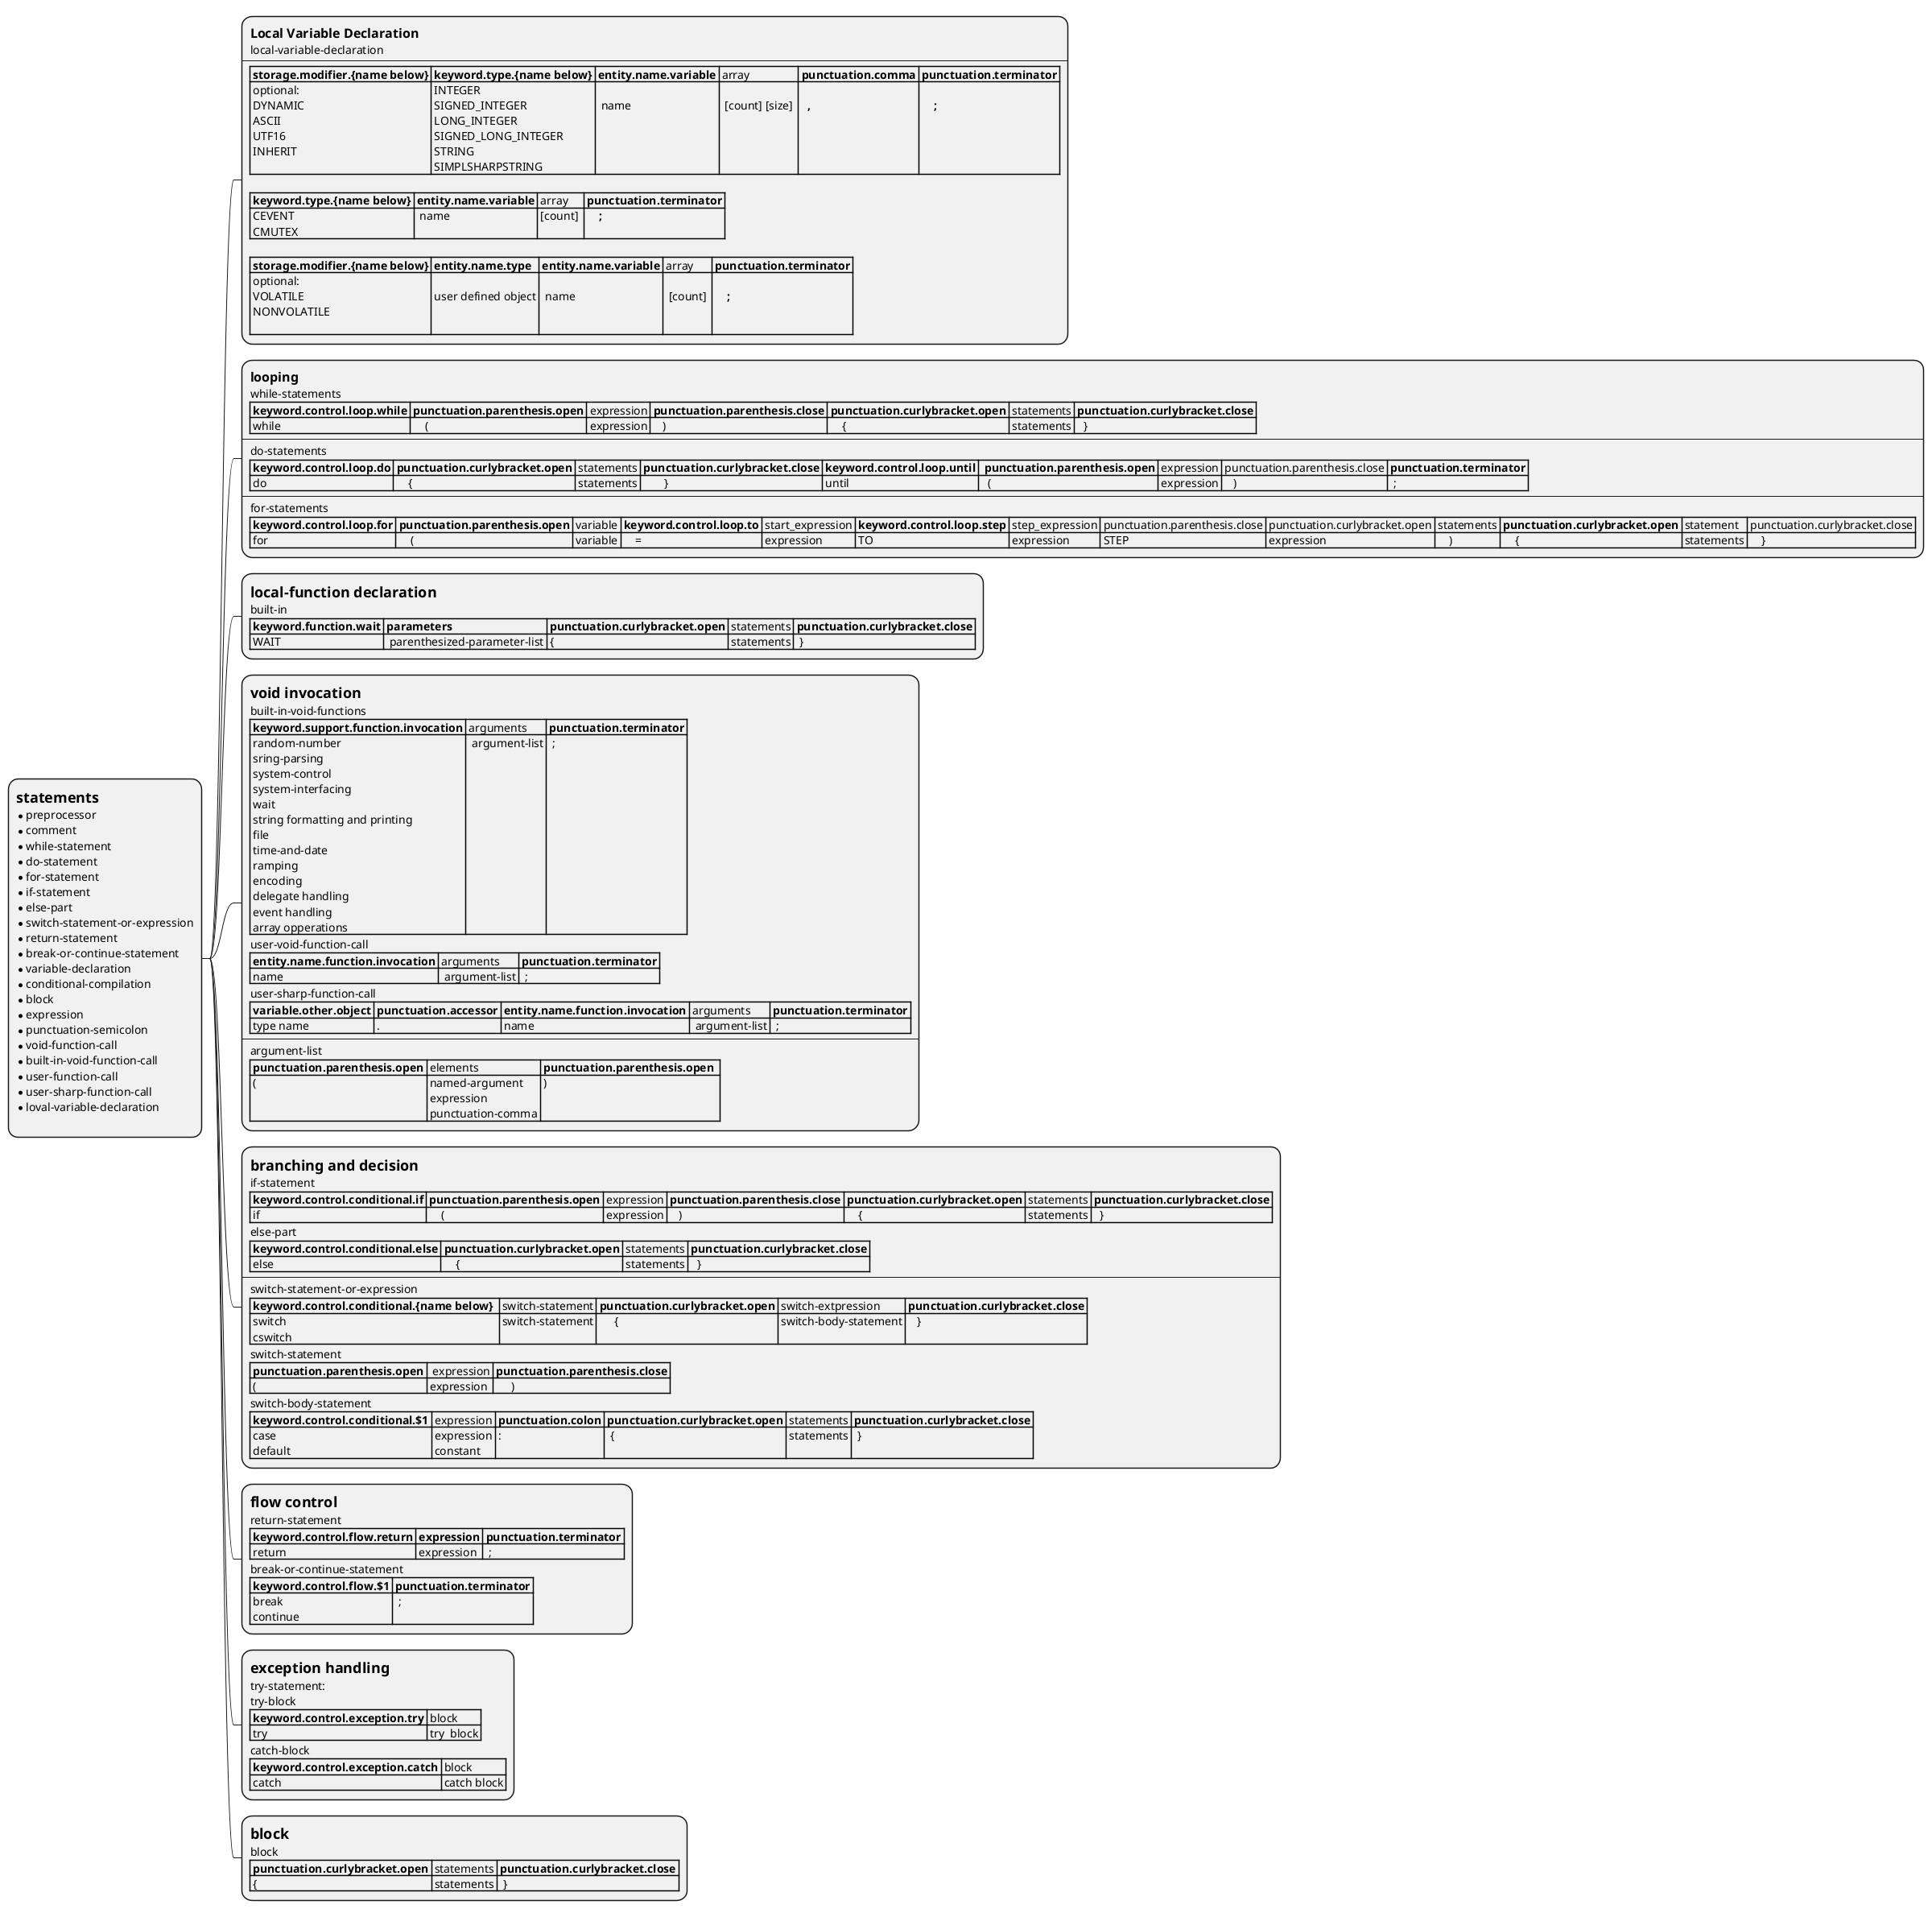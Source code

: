 @startmindmap
*:= statements
* preprocessor
* comment
* while-statement
* do-statement
* for-statement
* if-statement
* else-part
* switch-statement-or-expression
* return-statement
* break-or-continue-statement
* variable-declaration
* conditional-compilation
* block
* expression
* punctuation-semicolon
* void-function-call
* built-in-void-function-call
* user-function-call
* user-sharp-function-call
* loval-variable-declaration
;

**:== Local Variable Declaration
local-variable-declaration
----
|= storage.modifier.{name below} |= keyword.type.{name below} |= entity.name.variable | array |= punctuation.comma |= punctuation.terminator |
| optional:\n DYNAMIC \n ASCII\n UTF16\n INHERIT | INTEGER\n SIGNED_INTEGER\n LONG_INTEGER\n SIGNED_LONG_INTEGER\n STRING\n SIMPLSHARPSTRING|  \n  name | \n  [count] [size]  |= \n   ,|=  \n     ; |

|= keyword.type.{name below} |= entity.name.variable | array |= punctuation.terminator |
| CEVENT\n CMUTEX |  name  | [count]  |=     ; |

|= storage.modifier.{name below} |= entity.name.type |= entity.name.variable | array |= punctuation.terminator |
| optional:\n VOLATILE\n NONVOLATILE\n | \n user defined object |  \n  name | \n  [count]  |=  \n     ; |;


**:== looping
while-statements
|= keyword.control.loop.while |= punctuation.parenthesis.open | expression |= punctuation.parenthesis.close |= punctuation.curlybracket.open | statements |= punctuation.curlybracket.close |
| while |     ( | expression |    )  |     { | statements |   } |
----
do-statements
|= keyword.control.loop.do |= punctuation.curlybracket.open | statements |= punctuation.curlybracket.close |= keyword.control.loop.until |=  punctuation.parenthesis.open | expression | punctuation.parenthesis.close |= punctuation.terminator |
| do |     { | statements |        } | until |   ( | expression |    )  |  ; |
----
for-statements
|= keyword.control.loop.for |= punctuation.parenthesis.open | variable |= keyword.control.loop.to | start_expression |= keyword.control.loop.step | step_expression | punctuation.parenthesis.close | punctuation.curlybracket.open | statements |= punctuation.curlybracket.open | statement | punctuation.curlybracket.close |
| for |     ( | variable |     = | expression | TO | expression | STEP | expression |     ) |     { | statements |     } |;

**:= local-function declaration
built-in
|= keyword.function.wait |= parameters |= punctuation.curlybracket.open | statements |= punctuation.curlybracket.close |
| WAIT |  parenthesized-parameter-list | {  | statements |  }  |;

**:= void invocation
built-in-void-functions
|= keyword.support.function.invocation | arguments  |= punctuation.terminator |
| random-number\n sring-parsing\n system-control\n system-interfacing\n wait\n string formatting and printing\n file\n time-and-date\n ramping\n encoding\n delegate handling\n event handling\n array opperations |  argument-list |  ;  |
user-void-function-call
|= entity.name.function.invocation | arguments  |= punctuation.terminator |
| name |  argument-list |  ;  |
user-sharp-function-call
|= variable.other.object |= punctuation.accessor |= entity.name.function.invocation | arguments  |= punctuation.terminator |
| type name | . | name |  argument-list |  ;  |
----
argument-list
|= punctuation.parenthesis.open | elements |= punctuation.parenthesis.open  |
| (  | named-argument \n expression \n punctuation-comma | )  |;

**:= branching and decision
if-statement
|= keyword.control.conditional.if |= punctuation.parenthesis.open | expression |= punctuation.parenthesis.close |= punctuation.curlybracket.open | statements |= punctuation.curlybracket.close |
| if |     ( | expression |    )  |     { | statements |   } |
else-part
|= keyword.control.conditional.else |= punctuation.curlybracket.open | statements |= punctuation.curlybracket.close |
| else |     { | statements |   } |
----
switch-statement-or-expression
|= keyword.control.conditional.{name below}  | switch-statement |= punctuation.curlybracket.open | switch-extpression  |= punctuation.curlybracket.close |
| switch \n cswitch | switch-statement |      { | switch-body-statement |    } |
switch-statement
|= punctuation.parenthesis.open |  expression |= punctuation.parenthesis.close |
| ( | expression |      ) |
switch-body-statement
|= keyword.control.conditional.$1 | expression |= punctuation.colon |= punctuation.curlybracket.open | statements |= punctuation.curlybracket.close |
| case \n default | expression \n constant | : |  { | statements |  }  |  ; |;

**:= flow control
return-statement
|= keyword.control.flow.return |= expression |= punctuation.terminator |
| return | expression |  ; |
break-or-continue-statement
|= keyword.control.flow.$1 |= punctuation.terminator |
| break \n continue |  ; |;

**:= exception handling
try-statement:
try-block
|= keyword.control.exception.try | block |
| try | try  block |
catch-block
|= keyword.control.exception.catch | block |
| catch | catch block |;
**:=block
block
|= punctuation.curlybracket.open | statements |= punctuation.curlybracket.close |
| { | statements |  } |;


@endmindmap